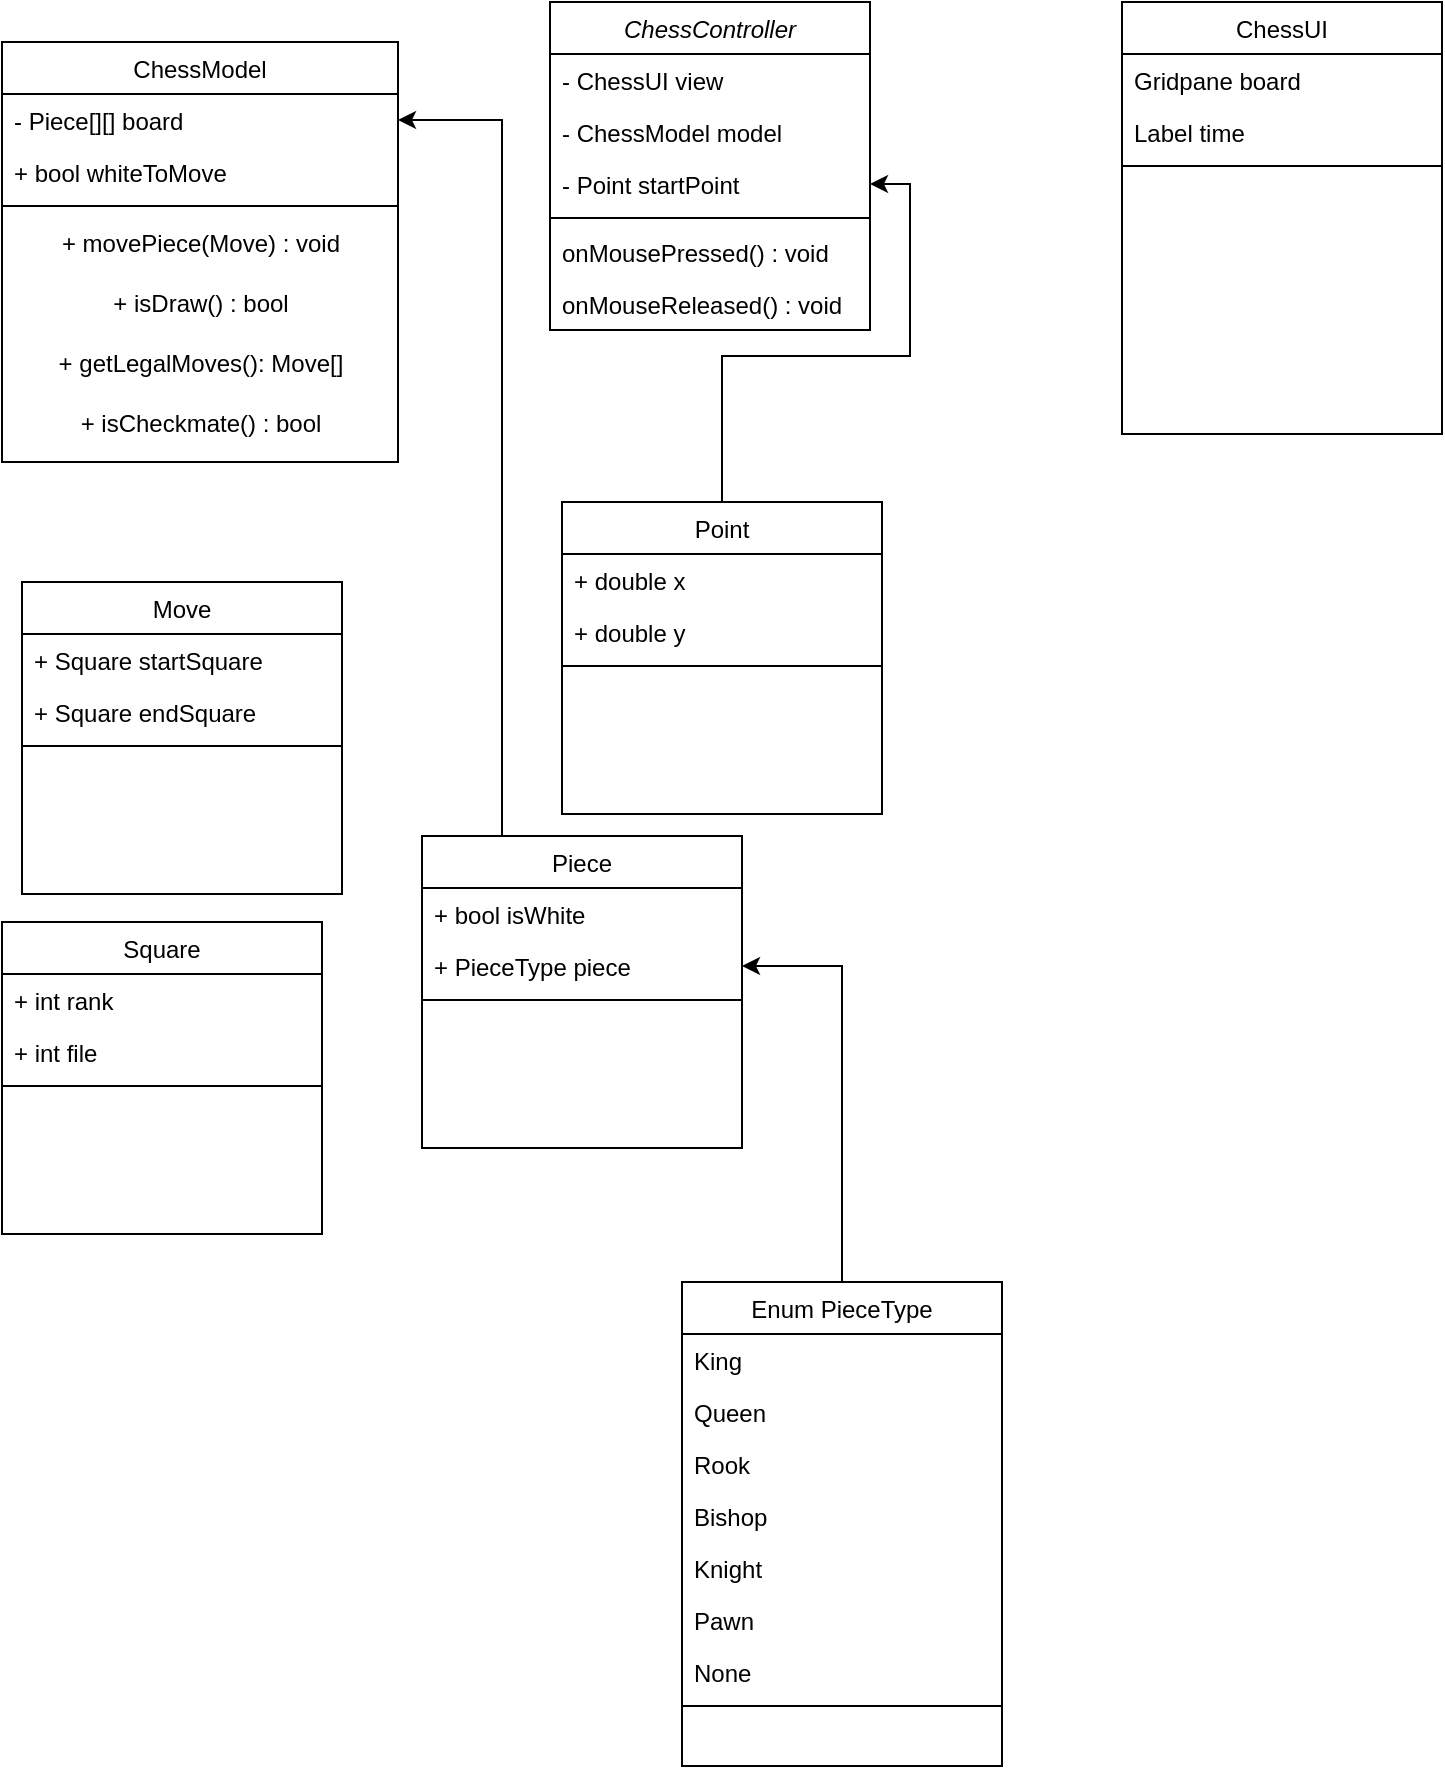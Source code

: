 <mxfile version="22.1.2" type="device" pages="2">
  <diagram id="C5RBs43oDa-KdzZeNtuy" name="Main Class Diagram">
    <mxGraphModel dx="1418" dy="820" grid="1" gridSize="10" guides="1" tooltips="1" connect="1" arrows="1" fold="1" page="1" pageScale="1" pageWidth="827" pageHeight="1169" math="0" shadow="0">
      <root>
        <mxCell id="WIyWlLk6GJQsqaUBKTNV-0" />
        <mxCell id="WIyWlLk6GJQsqaUBKTNV-1" parent="WIyWlLk6GJQsqaUBKTNV-0" />
        <mxCell id="srD08yrBdDk0NRkx2GMC-24" value="ChessController" style="swimlane;fontStyle=2;align=center;verticalAlign=top;childLayout=stackLayout;horizontal=1;startSize=26;horizontalStack=0;resizeParent=1;resizeLast=0;collapsible=1;marginBottom=0;rounded=0;shadow=0;strokeWidth=1;" parent="WIyWlLk6GJQsqaUBKTNV-1" vertex="1">
          <mxGeometry x="334" y="90" width="160" height="164" as="geometry">
            <mxRectangle x="230" y="140" width="160" height="26" as="alternateBounds" />
          </mxGeometry>
        </mxCell>
        <mxCell id="srD08yrBdDk0NRkx2GMC-25" value="- ChessUI view" style="text;align=left;verticalAlign=top;spacingLeft=4;spacingRight=4;overflow=hidden;rotatable=0;points=[[0,0.5],[1,0.5]];portConstraint=eastwest;" parent="srD08yrBdDk0NRkx2GMC-24" vertex="1">
          <mxGeometry y="26" width="160" height="26" as="geometry" />
        </mxCell>
        <mxCell id="srD08yrBdDk0NRkx2GMC-26" value="- ChessModel model" style="text;align=left;verticalAlign=top;spacingLeft=4;spacingRight=4;overflow=hidden;rotatable=0;points=[[0,0.5],[1,0.5]];portConstraint=eastwest;rounded=0;shadow=0;html=0;" parent="srD08yrBdDk0NRkx2GMC-24" vertex="1">
          <mxGeometry y="52" width="160" height="26" as="geometry" />
        </mxCell>
        <mxCell id="srD08yrBdDk0NRkx2GMC-82" value="- Point startPoint" style="text;align=left;verticalAlign=top;spacingLeft=4;spacingRight=4;overflow=hidden;rotatable=0;points=[[0,0.5],[1,0.5]];portConstraint=eastwest;rounded=0;shadow=0;html=0;" parent="srD08yrBdDk0NRkx2GMC-24" vertex="1">
          <mxGeometry y="78" width="160" height="26" as="geometry" />
        </mxCell>
        <mxCell id="srD08yrBdDk0NRkx2GMC-28" value="" style="line;html=1;strokeWidth=1;align=left;verticalAlign=middle;spacingTop=-1;spacingLeft=3;spacingRight=3;rotatable=0;labelPosition=right;points=[];portConstraint=eastwest;" parent="srD08yrBdDk0NRkx2GMC-24" vertex="1">
          <mxGeometry y="104" width="160" height="8" as="geometry" />
        </mxCell>
        <mxCell id="srD08yrBdDk0NRkx2GMC-29" value="onMousePressed() : void" style="text;align=left;verticalAlign=top;spacingLeft=4;spacingRight=4;overflow=hidden;rotatable=0;points=[[0,0.5],[1,0.5]];portConstraint=eastwest;" parent="srD08yrBdDk0NRkx2GMC-24" vertex="1">
          <mxGeometry y="112" width="160" height="26" as="geometry" />
        </mxCell>
        <mxCell id="srD08yrBdDk0NRkx2GMC-80" value="onMouseReleased() : void" style="text;align=left;verticalAlign=top;spacingLeft=4;spacingRight=4;overflow=hidden;rotatable=0;points=[[0,0.5],[1,0.5]];portConstraint=eastwest;" parent="srD08yrBdDk0NRkx2GMC-24" vertex="1">
          <mxGeometry y="138" width="160" height="26" as="geometry" />
        </mxCell>
        <mxCell id="srD08yrBdDk0NRkx2GMC-30" value="ChessModel" style="swimlane;fontStyle=0;align=center;verticalAlign=top;childLayout=stackLayout;horizontal=1;startSize=26;horizontalStack=0;resizeParent=1;resizeLast=0;collapsible=1;marginBottom=0;rounded=0;shadow=0;strokeWidth=1;" parent="WIyWlLk6GJQsqaUBKTNV-1" vertex="1">
          <mxGeometry x="60" y="110" width="198" height="210" as="geometry">
            <mxRectangle x="130" y="380" width="160" height="26" as="alternateBounds" />
          </mxGeometry>
        </mxCell>
        <mxCell id="srD08yrBdDk0NRkx2GMC-31" value="- Piece[][] board" style="text;align=left;verticalAlign=top;spacingLeft=4;spacingRight=4;overflow=hidden;rotatable=0;points=[[0,0.5],[1,0.5]];portConstraint=eastwest;" parent="srD08yrBdDk0NRkx2GMC-30" vertex="1">
          <mxGeometry y="26" width="198" height="26" as="geometry" />
        </mxCell>
        <mxCell id="srD08yrBdDk0NRkx2GMC-32" value="+ bool whiteToMove" style="text;align=left;verticalAlign=top;spacingLeft=4;spacingRight=4;overflow=hidden;rotatable=0;points=[[0,0.5],[1,0.5]];portConstraint=eastwest;rounded=0;shadow=0;html=0;" parent="srD08yrBdDk0NRkx2GMC-30" vertex="1">
          <mxGeometry y="52" width="198" height="26" as="geometry" />
        </mxCell>
        <mxCell id="srD08yrBdDk0NRkx2GMC-33" value="" style="line;html=1;strokeWidth=1;align=left;verticalAlign=middle;spacingTop=-1;spacingLeft=3;spacingRight=3;rotatable=0;labelPosition=right;points=[];portConstraint=eastwest;" parent="srD08yrBdDk0NRkx2GMC-30" vertex="1">
          <mxGeometry y="78" width="198" height="8" as="geometry" />
        </mxCell>
        <mxCell id="srD08yrBdDk0NRkx2GMC-67" value="+ movePiece(Move) : void" style="text;html=1;align=center;verticalAlign=middle;resizable=0;points=[];autosize=1;strokeColor=none;fillColor=none;" parent="srD08yrBdDk0NRkx2GMC-30" vertex="1">
          <mxGeometry y="86" width="198" height="30" as="geometry" />
        </mxCell>
        <mxCell id="srD08yrBdDk0NRkx2GMC-79" value="+ isDraw() : bool" style="text;html=1;align=center;verticalAlign=middle;resizable=0;points=[];autosize=1;strokeColor=none;fillColor=none;" parent="srD08yrBdDk0NRkx2GMC-30" vertex="1">
          <mxGeometry y="116" width="198" height="30" as="geometry" />
        </mxCell>
        <mxCell id="hfmiIC_om_kRJbpKD42Y-6" value="+ getLegalMoves(): Move[]" style="text;html=1;align=center;verticalAlign=middle;resizable=0;points=[];autosize=1;strokeColor=none;fillColor=none;" vertex="1" parent="srD08yrBdDk0NRkx2GMC-30">
          <mxGeometry y="146" width="198" height="30" as="geometry" />
        </mxCell>
        <mxCell id="srD08yrBdDk0NRkx2GMC-78" value="+ isCheckmate() : bool" style="text;html=1;align=center;verticalAlign=middle;resizable=0;points=[];autosize=1;strokeColor=none;fillColor=none;" parent="srD08yrBdDk0NRkx2GMC-30" vertex="1">
          <mxGeometry y="176" width="198" height="30" as="geometry" />
        </mxCell>
        <mxCell id="srD08yrBdDk0NRkx2GMC-39" value="ChessUI" style="swimlane;fontStyle=0;align=center;verticalAlign=top;childLayout=stackLayout;horizontal=1;startSize=26;horizontalStack=0;resizeParent=1;resizeLast=0;collapsible=1;marginBottom=0;rounded=0;shadow=0;strokeWidth=1;" parent="WIyWlLk6GJQsqaUBKTNV-1" vertex="1">
          <mxGeometry x="620" y="90" width="160" height="216" as="geometry">
            <mxRectangle x="550" y="140" width="160" height="26" as="alternateBounds" />
          </mxGeometry>
        </mxCell>
        <mxCell id="srD08yrBdDk0NRkx2GMC-40" value="Gridpane board" style="text;align=left;verticalAlign=top;spacingLeft=4;spacingRight=4;overflow=hidden;rotatable=0;points=[[0,0.5],[1,0.5]];portConstraint=eastwest;" parent="srD08yrBdDk0NRkx2GMC-39" vertex="1">
          <mxGeometry y="26" width="160" height="26" as="geometry" />
        </mxCell>
        <mxCell id="srD08yrBdDk0NRkx2GMC-86" value="Label time" style="text;align=left;verticalAlign=top;spacingLeft=4;spacingRight=4;overflow=hidden;rotatable=0;points=[[0,0.5],[1,0.5]];portConstraint=eastwest;" parent="srD08yrBdDk0NRkx2GMC-39" vertex="1">
          <mxGeometry y="52" width="160" height="26" as="geometry" />
        </mxCell>
        <mxCell id="srD08yrBdDk0NRkx2GMC-45" value="" style="line;html=1;strokeWidth=1;align=left;verticalAlign=middle;spacingTop=-1;spacingLeft=3;spacingRight=3;rotatable=0;labelPosition=right;points=[];portConstraint=eastwest;" parent="srD08yrBdDk0NRkx2GMC-39" vertex="1">
          <mxGeometry y="78" width="160" height="8" as="geometry" />
        </mxCell>
        <mxCell id="srD08yrBdDk0NRkx2GMC-75" style="edgeStyle=orthogonalEdgeStyle;rounded=0;orthogonalLoop=1;jettySize=auto;html=1;" parent="WIyWlLk6GJQsqaUBKTNV-1" source="srD08yrBdDk0NRkx2GMC-48" target="srD08yrBdDk0NRkx2GMC-60" edge="1">
          <mxGeometry relative="1" as="geometry" />
        </mxCell>
        <mxCell id="srD08yrBdDk0NRkx2GMC-48" value="Enum PieceType" style="swimlane;fontStyle=0;align=center;verticalAlign=top;childLayout=stackLayout;horizontal=1;startSize=26;horizontalStack=0;resizeParent=1;resizeLast=0;collapsible=1;marginBottom=0;rounded=0;shadow=0;strokeWidth=1;" parent="WIyWlLk6GJQsqaUBKTNV-1" vertex="1">
          <mxGeometry x="400" y="730" width="160" height="242" as="geometry">
            <mxRectangle x="130" y="380" width="160" height="26" as="alternateBounds" />
          </mxGeometry>
        </mxCell>
        <mxCell id="srD08yrBdDk0NRkx2GMC-49" value="King" style="text;align=left;verticalAlign=top;spacingLeft=4;spacingRight=4;overflow=hidden;rotatable=0;points=[[0,0.5],[1,0.5]];portConstraint=eastwest;" parent="srD08yrBdDk0NRkx2GMC-48" vertex="1">
          <mxGeometry y="26" width="160" height="26" as="geometry" />
        </mxCell>
        <mxCell id="srD08yrBdDk0NRkx2GMC-53" value="Queen" style="text;align=left;verticalAlign=top;spacingLeft=4;spacingRight=4;overflow=hidden;rotatable=0;points=[[0,0.5],[1,0.5]];portConstraint=eastwest;rounded=0;shadow=0;html=0;" parent="srD08yrBdDk0NRkx2GMC-48" vertex="1">
          <mxGeometry y="52" width="160" height="26" as="geometry" />
        </mxCell>
        <mxCell id="srD08yrBdDk0NRkx2GMC-54" value="Rook" style="text;align=left;verticalAlign=top;spacingLeft=4;spacingRight=4;overflow=hidden;rotatable=0;points=[[0,0.5],[1,0.5]];portConstraint=eastwest;rounded=0;shadow=0;html=0;" parent="srD08yrBdDk0NRkx2GMC-48" vertex="1">
          <mxGeometry y="78" width="160" height="26" as="geometry" />
        </mxCell>
        <mxCell id="srD08yrBdDk0NRkx2GMC-52" value="Bishop" style="text;align=left;verticalAlign=top;spacingLeft=4;spacingRight=4;overflow=hidden;rotatable=0;points=[[0,0.5],[1,0.5]];portConstraint=eastwest;rounded=0;shadow=0;html=0;" parent="srD08yrBdDk0NRkx2GMC-48" vertex="1">
          <mxGeometry y="104" width="160" height="26" as="geometry" />
        </mxCell>
        <mxCell id="srD08yrBdDk0NRkx2GMC-50" value="Knight" style="text;align=left;verticalAlign=top;spacingLeft=4;spacingRight=4;overflow=hidden;rotatable=0;points=[[0,0.5],[1,0.5]];portConstraint=eastwest;rounded=0;shadow=0;html=0;" parent="srD08yrBdDk0NRkx2GMC-48" vertex="1">
          <mxGeometry y="130" width="160" height="26" as="geometry" />
        </mxCell>
        <mxCell id="srD08yrBdDk0NRkx2GMC-56" value="Pawn" style="text;align=left;verticalAlign=top;spacingLeft=4;spacingRight=4;overflow=hidden;rotatable=0;points=[[0,0.5],[1,0.5]];portConstraint=eastwest;rounded=0;shadow=0;html=0;" parent="srD08yrBdDk0NRkx2GMC-48" vertex="1">
          <mxGeometry y="156" width="160" height="26" as="geometry" />
        </mxCell>
        <mxCell id="srD08yrBdDk0NRkx2GMC-55" value="None" style="text;align=left;verticalAlign=top;spacingLeft=4;spacingRight=4;overflow=hidden;rotatable=0;points=[[0,0.5],[1,0.5]];portConstraint=eastwest;rounded=0;shadow=0;html=0;" parent="srD08yrBdDk0NRkx2GMC-48" vertex="1">
          <mxGeometry y="182" width="160" height="26" as="geometry" />
        </mxCell>
        <mxCell id="srD08yrBdDk0NRkx2GMC-51" value="" style="line;html=1;strokeWidth=1;align=left;verticalAlign=middle;spacingTop=-1;spacingLeft=3;spacingRight=3;rotatable=0;labelPosition=right;points=[];portConstraint=eastwest;" parent="srD08yrBdDk0NRkx2GMC-48" vertex="1">
          <mxGeometry y="208" width="160" height="8" as="geometry" />
        </mxCell>
        <mxCell id="srD08yrBdDk0NRkx2GMC-73" style="edgeStyle=orthogonalEdgeStyle;rounded=0;orthogonalLoop=1;jettySize=auto;html=1;" parent="WIyWlLk6GJQsqaUBKTNV-1" source="srD08yrBdDk0NRkx2GMC-58" target="srD08yrBdDk0NRkx2GMC-31" edge="1">
          <mxGeometry relative="1" as="geometry">
            <Array as="points">
              <mxPoint x="310" y="585" />
              <mxPoint x="310" y="149" />
            </Array>
          </mxGeometry>
        </mxCell>
        <mxCell id="srD08yrBdDk0NRkx2GMC-58" value="Piece" style="swimlane;fontStyle=0;align=center;verticalAlign=top;childLayout=stackLayout;horizontal=1;startSize=26;horizontalStack=0;resizeParent=1;resizeLast=0;collapsible=1;marginBottom=0;rounded=0;shadow=0;strokeWidth=1;" parent="WIyWlLk6GJQsqaUBKTNV-1" vertex="1">
          <mxGeometry x="270" y="507" width="160" height="156" as="geometry">
            <mxRectangle x="130" y="380" width="160" height="26" as="alternateBounds" />
          </mxGeometry>
        </mxCell>
        <mxCell id="srD08yrBdDk0NRkx2GMC-59" value="+ bool isWhite" style="text;align=left;verticalAlign=top;spacingLeft=4;spacingRight=4;overflow=hidden;rotatable=0;points=[[0,0.5],[1,0.5]];portConstraint=eastwest;" parent="srD08yrBdDk0NRkx2GMC-58" vertex="1">
          <mxGeometry y="26" width="160" height="26" as="geometry" />
        </mxCell>
        <mxCell id="srD08yrBdDk0NRkx2GMC-60" value="+ PieceType piece" style="text;align=left;verticalAlign=top;spacingLeft=4;spacingRight=4;overflow=hidden;rotatable=0;points=[[0,0.5],[1,0.5]];portConstraint=eastwest;rounded=0;shadow=0;html=0;" parent="srD08yrBdDk0NRkx2GMC-58" vertex="1">
          <mxGeometry y="52" width="160" height="26" as="geometry" />
        </mxCell>
        <mxCell id="srD08yrBdDk0NRkx2GMC-66" value="" style="line;html=1;strokeWidth=1;align=left;verticalAlign=middle;spacingTop=-1;spacingLeft=3;spacingRight=3;rotatable=0;labelPosition=right;points=[];portConstraint=eastwest;" parent="srD08yrBdDk0NRkx2GMC-58" vertex="1">
          <mxGeometry y="78" width="160" height="8" as="geometry" />
        </mxCell>
        <mxCell id="srD08yrBdDk0NRkx2GMC-68" value="Square" style="swimlane;fontStyle=0;align=center;verticalAlign=top;childLayout=stackLayout;horizontal=1;startSize=26;horizontalStack=0;resizeParent=1;resizeLast=0;collapsible=1;marginBottom=0;rounded=0;shadow=0;strokeWidth=1;" parent="WIyWlLk6GJQsqaUBKTNV-1" vertex="1">
          <mxGeometry x="60" y="550" width="160" height="156" as="geometry">
            <mxRectangle x="130" y="380" width="160" height="26" as="alternateBounds" />
          </mxGeometry>
        </mxCell>
        <mxCell id="srD08yrBdDk0NRkx2GMC-69" value="+ int rank" style="text;align=left;verticalAlign=top;spacingLeft=4;spacingRight=4;overflow=hidden;rotatable=0;points=[[0,0.5],[1,0.5]];portConstraint=eastwest;" parent="srD08yrBdDk0NRkx2GMC-68" vertex="1">
          <mxGeometry y="26" width="160" height="26" as="geometry" />
        </mxCell>
        <mxCell id="srD08yrBdDk0NRkx2GMC-70" value="+ int file" style="text;align=left;verticalAlign=top;spacingLeft=4;spacingRight=4;overflow=hidden;rotatable=0;points=[[0,0.5],[1,0.5]];portConstraint=eastwest;rounded=0;shadow=0;html=0;" parent="srD08yrBdDk0NRkx2GMC-68" vertex="1">
          <mxGeometry y="52" width="160" height="26" as="geometry" />
        </mxCell>
        <mxCell id="srD08yrBdDk0NRkx2GMC-71" value="" style="line;html=1;strokeWidth=1;align=left;verticalAlign=middle;spacingTop=-1;spacingLeft=3;spacingRight=3;rotatable=0;labelPosition=right;points=[];portConstraint=eastwest;" parent="srD08yrBdDk0NRkx2GMC-68" vertex="1">
          <mxGeometry y="78" width="160" height="8" as="geometry" />
        </mxCell>
        <mxCell id="hfmiIC_om_kRJbpKD42Y-11" style="edgeStyle=orthogonalEdgeStyle;rounded=0;orthogonalLoop=1;jettySize=auto;html=1;" edge="1" parent="WIyWlLk6GJQsqaUBKTNV-1" source="bCtKBPqUn3MXcE5_dVGT-1" target="srD08yrBdDk0NRkx2GMC-82">
          <mxGeometry relative="1" as="geometry" />
        </mxCell>
        <mxCell id="bCtKBPqUn3MXcE5_dVGT-1" value="Point" style="swimlane;fontStyle=0;align=center;verticalAlign=top;childLayout=stackLayout;horizontal=1;startSize=26;horizontalStack=0;resizeParent=1;resizeLast=0;collapsible=1;marginBottom=0;rounded=0;shadow=0;strokeWidth=1;" parent="WIyWlLk6GJQsqaUBKTNV-1" vertex="1">
          <mxGeometry x="340" y="340" width="160" height="156" as="geometry">
            <mxRectangle x="130" y="380" width="160" height="26" as="alternateBounds" />
          </mxGeometry>
        </mxCell>
        <mxCell id="bCtKBPqUn3MXcE5_dVGT-2" value="+ double x" style="text;align=left;verticalAlign=top;spacingLeft=4;spacingRight=4;overflow=hidden;rotatable=0;points=[[0,0.5],[1,0.5]];portConstraint=eastwest;" parent="bCtKBPqUn3MXcE5_dVGT-1" vertex="1">
          <mxGeometry y="26" width="160" height="26" as="geometry" />
        </mxCell>
        <mxCell id="bCtKBPqUn3MXcE5_dVGT-3" value="+ double y" style="text;align=left;verticalAlign=top;spacingLeft=4;spacingRight=4;overflow=hidden;rotatable=0;points=[[0,0.5],[1,0.5]];portConstraint=eastwest;rounded=0;shadow=0;html=0;" parent="bCtKBPqUn3MXcE5_dVGT-1" vertex="1">
          <mxGeometry y="52" width="160" height="26" as="geometry" />
        </mxCell>
        <mxCell id="bCtKBPqUn3MXcE5_dVGT-4" value="" style="line;html=1;strokeWidth=1;align=left;verticalAlign=middle;spacingTop=-1;spacingLeft=3;spacingRight=3;rotatable=0;labelPosition=right;points=[];portConstraint=eastwest;" parent="bCtKBPqUn3MXcE5_dVGT-1" vertex="1">
          <mxGeometry y="78" width="160" height="8" as="geometry" />
        </mxCell>
        <mxCell id="hfmiIC_om_kRJbpKD42Y-7" value="Move" style="swimlane;fontStyle=0;align=center;verticalAlign=top;childLayout=stackLayout;horizontal=1;startSize=26;horizontalStack=0;resizeParent=1;resizeLast=0;collapsible=1;marginBottom=0;rounded=0;shadow=0;strokeWidth=1;" vertex="1" parent="WIyWlLk6GJQsqaUBKTNV-1">
          <mxGeometry x="70" y="380" width="160" height="156" as="geometry">
            <mxRectangle x="130" y="380" width="160" height="26" as="alternateBounds" />
          </mxGeometry>
        </mxCell>
        <mxCell id="hfmiIC_om_kRJbpKD42Y-8" value="+ Square startSquare" style="text;align=left;verticalAlign=top;spacingLeft=4;spacingRight=4;overflow=hidden;rotatable=0;points=[[0,0.5],[1,0.5]];portConstraint=eastwest;" vertex="1" parent="hfmiIC_om_kRJbpKD42Y-7">
          <mxGeometry y="26" width="160" height="26" as="geometry" />
        </mxCell>
        <mxCell id="hfmiIC_om_kRJbpKD42Y-9" value="+ Square endSquare" style="text;align=left;verticalAlign=top;spacingLeft=4;spacingRight=4;overflow=hidden;rotatable=0;points=[[0,0.5],[1,0.5]];portConstraint=eastwest;rounded=0;shadow=0;html=0;" vertex="1" parent="hfmiIC_om_kRJbpKD42Y-7">
          <mxGeometry y="52" width="160" height="26" as="geometry" />
        </mxCell>
        <mxCell id="hfmiIC_om_kRJbpKD42Y-10" value="" style="line;html=1;strokeWidth=1;align=left;verticalAlign=middle;spacingTop=-1;spacingLeft=3;spacingRight=3;rotatable=0;labelPosition=right;points=[];portConstraint=eastwest;" vertex="1" parent="hfmiIC_om_kRJbpKD42Y-7">
          <mxGeometry y="78" width="160" height="8" as="geometry" />
        </mxCell>
      </root>
    </mxGraphModel>
  </diagram>
  <diagram id="sQ5aLwWJrVzbbc-pzs8Z" name="Controller Flowchart">
    <mxGraphModel dx="1434" dy="836" grid="1" gridSize="10" guides="1" tooltips="1" connect="1" arrows="1" fold="1" page="1" pageScale="1" pageWidth="827" pageHeight="1169" math="0" shadow="0">
      <root>
        <mxCell id="0" />
        <mxCell id="1" parent="0" />
        <mxCell id="tWgduxq1UwPmpv0czZXY-4" value="" style="edgeStyle=orthogonalEdgeStyle;rounded=0;orthogonalLoop=1;jettySize=auto;html=1;" edge="1" parent="1" source="tWgduxq1UwPmpv0czZXY-1" target="tWgduxq1UwPmpv0czZXY-3">
          <mxGeometry relative="1" as="geometry" />
        </mxCell>
        <mxCell id="tWgduxq1UwPmpv0czZXY-1" value="OnMousePressed" style="ellipse;whiteSpace=wrap;html=1;" vertex="1" parent="1">
          <mxGeometry x="150" y="110" width="160" height="70" as="geometry" />
        </mxCell>
        <mxCell id="0X7gWJNVkf_V2T7IDrxZ-4" value="" style="edgeStyle=orthogonalEdgeStyle;rounded=0;orthogonalLoop=1;jettySize=auto;html=1;" edge="1" parent="1" source="tWgduxq1UwPmpv0czZXY-2" target="0X7gWJNVkf_V2T7IDrxZ-3">
          <mxGeometry relative="1" as="geometry" />
        </mxCell>
        <mxCell id="tWgduxq1UwPmpv0czZXY-2" value="OnMouseReleased" style="ellipse;whiteSpace=wrap;html=1;" vertex="1" parent="1">
          <mxGeometry x="470" y="110" width="160" height="70" as="geometry" />
        </mxCell>
        <mxCell id="tWgduxq1UwPmpv0czZXY-3" value="Set startpoint for later use.&amp;nbsp;" style="rounded=1;whiteSpace=wrap;html=1;" vertex="1" parent="1">
          <mxGeometry x="170" y="265" width="120" height="60" as="geometry" />
        </mxCell>
        <mxCell id="0X7gWJNVkf_V2T7IDrxZ-10" value="" style="edgeStyle=orthogonalEdgeStyle;rounded=0;orthogonalLoop=1;jettySize=auto;html=1;" edge="1" parent="1" source="0X7gWJNVkf_V2T7IDrxZ-3" target="0X7gWJNVkf_V2T7IDrxZ-9">
          <mxGeometry relative="1" as="geometry" />
        </mxCell>
        <mxCell id="0X7gWJNVkf_V2T7IDrxZ-11" value="No" style="edgeLabel;html=1;align=center;verticalAlign=middle;resizable=0;points=[];" vertex="1" connectable="0" parent="0X7gWJNVkf_V2T7IDrxZ-10">
          <mxGeometry x="-0.133" y="-1" relative="1" as="geometry">
            <mxPoint as="offset" />
          </mxGeometry>
        </mxCell>
        <mxCell id="0X7gWJNVkf_V2T7IDrxZ-13" value="" style="edgeStyle=orthogonalEdgeStyle;rounded=0;orthogonalLoop=1;jettySize=auto;html=1;" edge="1" parent="1" source="0X7gWJNVkf_V2T7IDrxZ-3" target="0X7gWJNVkf_V2T7IDrxZ-12">
          <mxGeometry relative="1" as="geometry" />
        </mxCell>
        <mxCell id="0X7gWJNVkf_V2T7IDrxZ-14" value="Yes&lt;br&gt;" style="edgeLabel;html=1;align=center;verticalAlign=middle;resizable=0;points=[];" vertex="1" connectable="0" parent="0X7gWJNVkf_V2T7IDrxZ-13">
          <mxGeometry x="-0.333" y="-3" relative="1" as="geometry">
            <mxPoint x="3" y="15" as="offset" />
          </mxGeometry>
        </mxCell>
        <mxCell id="0X7gWJNVkf_V2T7IDrxZ-3" value="startPoint is Piece" style="rhombus;whiteSpace=wrap;html=1;" vertex="1" parent="1">
          <mxGeometry x="510" y="255" width="80" height="80" as="geometry" />
        </mxCell>
        <mxCell id="0X7gWJNVkf_V2T7IDrxZ-9" value="Do nothing, return." style="whiteSpace=wrap;html=1;" vertex="1" parent="1">
          <mxGeometry x="330" y="265" width="120" height="60" as="geometry" />
        </mxCell>
        <mxCell id="6IR2LHdfRgQBA0FX-YV3-2" value="" style="edgeStyle=orthogonalEdgeStyle;rounded=0;orthogonalLoop=1;jettySize=auto;html=1;" edge="1" parent="1" source="0X7gWJNVkf_V2T7IDrxZ-12" target="6IR2LHdfRgQBA0FX-YV3-1">
          <mxGeometry relative="1" as="geometry" />
        </mxCell>
        <mxCell id="0X7gWJNVkf_V2T7IDrxZ-12" value="Convert startpoint and endpoint to Squares" style="whiteSpace=wrap;html=1;" vertex="1" parent="1">
          <mxGeometry x="490" y="425" width="120" height="60" as="geometry" />
        </mxCell>
        <mxCell id="6IR2LHdfRgQBA0FX-YV3-1" value="" style="whiteSpace=wrap;html=1;" vertex="1" parent="1">
          <mxGeometry x="490" y="565" width="120" height="60" as="geometry" />
        </mxCell>
      </root>
    </mxGraphModel>
  </diagram>
</mxfile>
